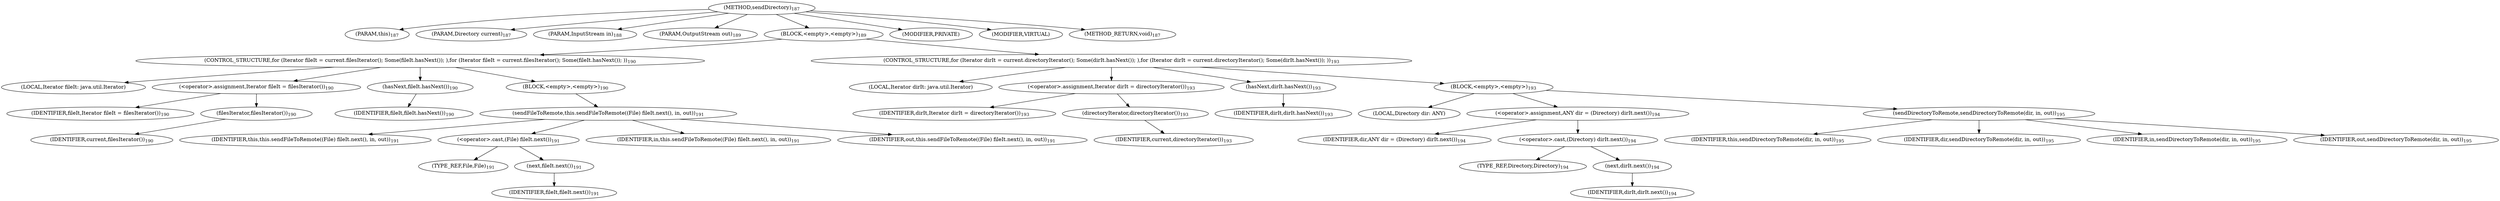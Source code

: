 digraph "sendDirectory" {  
"294" [label = <(METHOD,sendDirectory)<SUB>187</SUB>> ]
"33" [label = <(PARAM,this)<SUB>187</SUB>> ]
"295" [label = <(PARAM,Directory current)<SUB>187</SUB>> ]
"296" [label = <(PARAM,InputStream in)<SUB>188</SUB>> ]
"297" [label = <(PARAM,OutputStream out)<SUB>189</SUB>> ]
"298" [label = <(BLOCK,&lt;empty&gt;,&lt;empty&gt;)<SUB>189</SUB>> ]
"299" [label = <(CONTROL_STRUCTURE,for (Iterator fileIt = current.filesIterator(); Some(fileIt.hasNext()); ),for (Iterator fileIt = current.filesIterator(); Some(fileIt.hasNext()); ))<SUB>190</SUB>> ]
"300" [label = <(LOCAL,Iterator fileIt: java.util.Iterator)> ]
"301" [label = <(&lt;operator&gt;.assignment,Iterator fileIt = filesIterator())<SUB>190</SUB>> ]
"302" [label = <(IDENTIFIER,fileIt,Iterator fileIt = filesIterator())<SUB>190</SUB>> ]
"303" [label = <(filesIterator,filesIterator())<SUB>190</SUB>> ]
"304" [label = <(IDENTIFIER,current,filesIterator())<SUB>190</SUB>> ]
"305" [label = <(hasNext,fileIt.hasNext())<SUB>190</SUB>> ]
"306" [label = <(IDENTIFIER,fileIt,fileIt.hasNext())<SUB>190</SUB>> ]
"307" [label = <(BLOCK,&lt;empty&gt;,&lt;empty&gt;)<SUB>190</SUB>> ]
"308" [label = <(sendFileToRemote,this.sendFileToRemote((File) fileIt.next(), in, out))<SUB>191</SUB>> ]
"32" [label = <(IDENTIFIER,this,this.sendFileToRemote((File) fileIt.next(), in, out))<SUB>191</SUB>> ]
"309" [label = <(&lt;operator&gt;.cast,(File) fileIt.next())<SUB>191</SUB>> ]
"310" [label = <(TYPE_REF,File,File)<SUB>191</SUB>> ]
"311" [label = <(next,fileIt.next())<SUB>191</SUB>> ]
"312" [label = <(IDENTIFIER,fileIt,fileIt.next())<SUB>191</SUB>> ]
"313" [label = <(IDENTIFIER,in,this.sendFileToRemote((File) fileIt.next(), in, out))<SUB>191</SUB>> ]
"314" [label = <(IDENTIFIER,out,this.sendFileToRemote((File) fileIt.next(), in, out))<SUB>191</SUB>> ]
"315" [label = <(CONTROL_STRUCTURE,for (Iterator dirIt = current.directoryIterator(); Some(dirIt.hasNext()); ),for (Iterator dirIt = current.directoryIterator(); Some(dirIt.hasNext()); ))<SUB>193</SUB>> ]
"316" [label = <(LOCAL,Iterator dirIt: java.util.Iterator)> ]
"317" [label = <(&lt;operator&gt;.assignment,Iterator dirIt = directoryIterator())<SUB>193</SUB>> ]
"318" [label = <(IDENTIFIER,dirIt,Iterator dirIt = directoryIterator())<SUB>193</SUB>> ]
"319" [label = <(directoryIterator,directoryIterator())<SUB>193</SUB>> ]
"320" [label = <(IDENTIFIER,current,directoryIterator())<SUB>193</SUB>> ]
"321" [label = <(hasNext,dirIt.hasNext())<SUB>193</SUB>> ]
"322" [label = <(IDENTIFIER,dirIt,dirIt.hasNext())<SUB>193</SUB>> ]
"323" [label = <(BLOCK,&lt;empty&gt;,&lt;empty&gt;)<SUB>193</SUB>> ]
"324" [label = <(LOCAL,Directory dir: ANY)> ]
"325" [label = <(&lt;operator&gt;.assignment,ANY dir = (Directory) dirIt.next())<SUB>194</SUB>> ]
"326" [label = <(IDENTIFIER,dir,ANY dir = (Directory) dirIt.next())<SUB>194</SUB>> ]
"327" [label = <(&lt;operator&gt;.cast,(Directory) dirIt.next())<SUB>194</SUB>> ]
"328" [label = <(TYPE_REF,Directory,Directory)<SUB>194</SUB>> ]
"329" [label = <(next,dirIt.next())<SUB>194</SUB>> ]
"330" [label = <(IDENTIFIER,dirIt,dirIt.next())<SUB>194</SUB>> ]
"331" [label = <(sendDirectoryToRemote,sendDirectoryToRemote(dir, in, out))<SUB>195</SUB>> ]
"34" [label = <(IDENTIFIER,this,sendDirectoryToRemote(dir, in, out))<SUB>195</SUB>> ]
"332" [label = <(IDENTIFIER,dir,sendDirectoryToRemote(dir, in, out))<SUB>195</SUB>> ]
"333" [label = <(IDENTIFIER,in,sendDirectoryToRemote(dir, in, out))<SUB>195</SUB>> ]
"334" [label = <(IDENTIFIER,out,sendDirectoryToRemote(dir, in, out))<SUB>195</SUB>> ]
"335" [label = <(MODIFIER,PRIVATE)> ]
"336" [label = <(MODIFIER,VIRTUAL)> ]
"337" [label = <(METHOD_RETURN,void)<SUB>187</SUB>> ]
  "294" -> "33" 
  "294" -> "295" 
  "294" -> "296" 
  "294" -> "297" 
  "294" -> "298" 
  "294" -> "335" 
  "294" -> "336" 
  "294" -> "337" 
  "298" -> "299" 
  "298" -> "315" 
  "299" -> "300" 
  "299" -> "301" 
  "299" -> "305" 
  "299" -> "307" 
  "301" -> "302" 
  "301" -> "303" 
  "303" -> "304" 
  "305" -> "306" 
  "307" -> "308" 
  "308" -> "32" 
  "308" -> "309" 
  "308" -> "313" 
  "308" -> "314" 
  "309" -> "310" 
  "309" -> "311" 
  "311" -> "312" 
  "315" -> "316" 
  "315" -> "317" 
  "315" -> "321" 
  "315" -> "323" 
  "317" -> "318" 
  "317" -> "319" 
  "319" -> "320" 
  "321" -> "322" 
  "323" -> "324" 
  "323" -> "325" 
  "323" -> "331" 
  "325" -> "326" 
  "325" -> "327" 
  "327" -> "328" 
  "327" -> "329" 
  "329" -> "330" 
  "331" -> "34" 
  "331" -> "332" 
  "331" -> "333" 
  "331" -> "334" 
}
